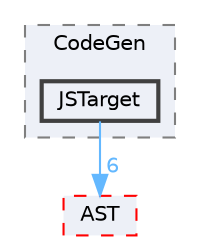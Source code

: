digraph "/Users/henry/workspace/reflex-compiler/src/CodeGen/JSTarget"
{
 // LATEX_PDF_SIZE
  bgcolor="transparent";
  edge [fontname=Helvetica,fontsize=10,labelfontname=Helvetica,labelfontsize=10];
  node [fontname=Helvetica,fontsize=10,shape=box,height=0.2,width=0.4];
  compound=true
  subgraph clusterdir_27f8c3c6c82d5511fdcb214975f176c6 {
    graph [ bgcolor="#edf0f7", pencolor="grey50", label="CodeGen", fontname=Helvetica,fontsize=10 style="filled,dashed", URL="dir_27f8c3c6c82d5511fdcb214975f176c6.html",tooltip=""]
  dir_2a5ee9b9956efc919079f27d3462c333 [label="JSTarget", fillcolor="#edf0f7", color="grey25", style="filled,bold", URL="dir_2a5ee9b9956efc919079f27d3462c333.html",tooltip=""];
  }
  dir_2753544c6f01c90a87473366a10a4997 [label="AST", fillcolor="#edf0f7", color="red", style="filled,dashed", URL="dir_2753544c6f01c90a87473366a10a4997.html",tooltip=""];
  dir_2a5ee9b9956efc919079f27d3462c333->dir_2753544c6f01c90a87473366a10a4997 [headlabel="6", labeldistance=1.5 headhref="dir_000003_000000.html" color="steelblue1" fontcolor="steelblue1"];
}
